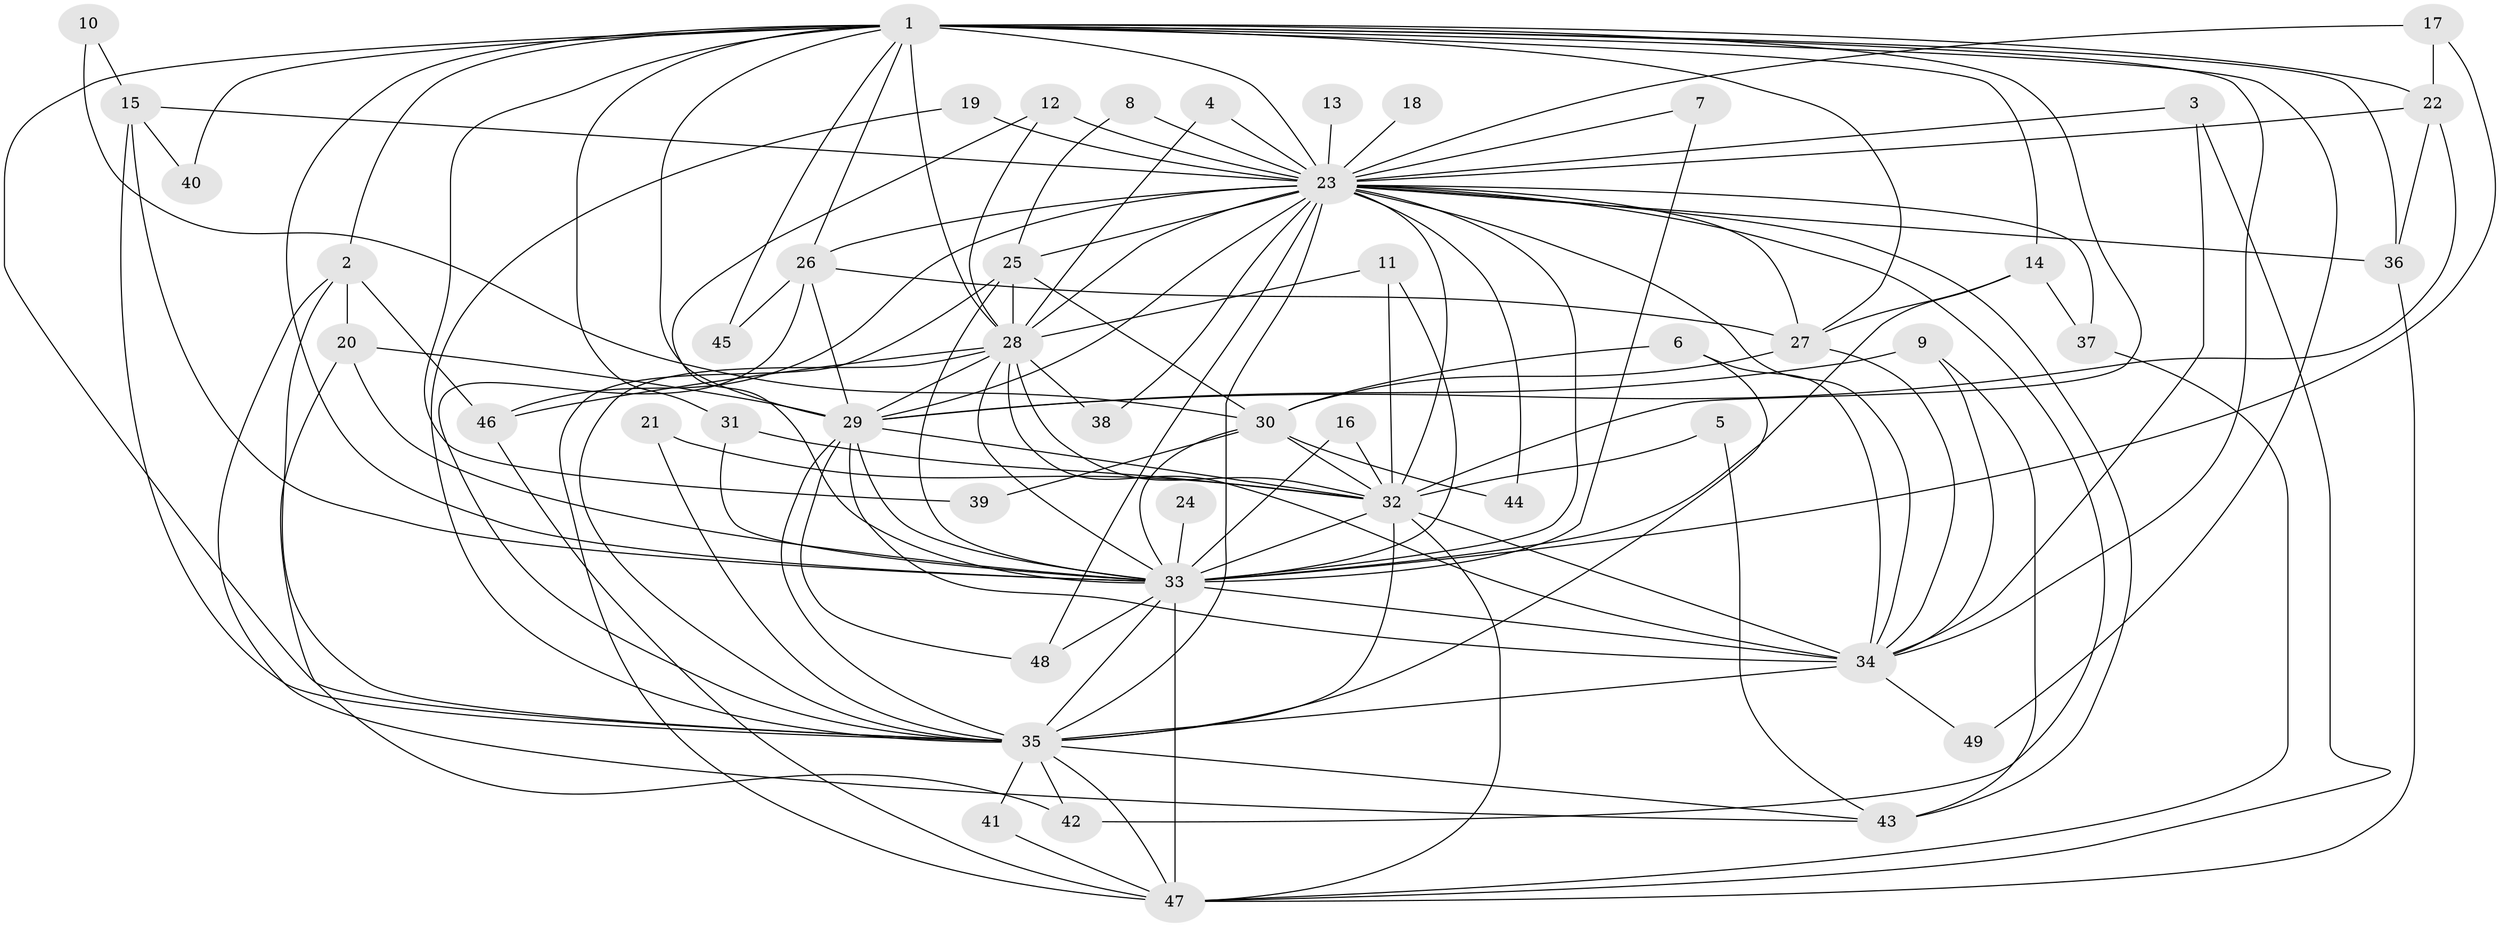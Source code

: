 // original degree distribution, {19: 0.01020408163265306, 16: 0.02040816326530612, 22: 0.01020408163265306, 17: 0.02040816326530612, 15: 0.01020408163265306, 20: 0.01020408163265306, 28: 0.01020408163265306, 29: 0.01020408163265306, 7: 0.01020408163265306, 3: 0.2755102040816326, 6: 0.030612244897959183, 2: 0.4897959183673469, 5: 0.05102040816326531, 4: 0.04081632653061224}
// Generated by graph-tools (version 1.1) at 2025/25/03/09/25 03:25:39]
// undirected, 49 vertices, 135 edges
graph export_dot {
graph [start="1"]
  node [color=gray90,style=filled];
  1;
  2;
  3;
  4;
  5;
  6;
  7;
  8;
  9;
  10;
  11;
  12;
  13;
  14;
  15;
  16;
  17;
  18;
  19;
  20;
  21;
  22;
  23;
  24;
  25;
  26;
  27;
  28;
  29;
  30;
  31;
  32;
  33;
  34;
  35;
  36;
  37;
  38;
  39;
  40;
  41;
  42;
  43;
  44;
  45;
  46;
  47;
  48;
  49;
  1 -- 2 [weight=2.0];
  1 -- 14 [weight=1.0];
  1 -- 22 [weight=1.0];
  1 -- 23 [weight=4.0];
  1 -- 26 [weight=1.0];
  1 -- 27 [weight=1.0];
  1 -- 28 [weight=2.0];
  1 -- 29 [weight=3.0];
  1 -- 31 [weight=1.0];
  1 -- 32 [weight=3.0];
  1 -- 33 [weight=2.0];
  1 -- 34 [weight=2.0];
  1 -- 35 [weight=2.0];
  1 -- 36 [weight=1.0];
  1 -- 39 [weight=1.0];
  1 -- 40 [weight=1.0];
  1 -- 45 [weight=1.0];
  1 -- 49 [weight=2.0];
  2 -- 20 [weight=1.0];
  2 -- 35 [weight=1.0];
  2 -- 43 [weight=1.0];
  2 -- 46 [weight=1.0];
  3 -- 23 [weight=1.0];
  3 -- 34 [weight=1.0];
  3 -- 47 [weight=1.0];
  4 -- 23 [weight=1.0];
  4 -- 28 [weight=1.0];
  5 -- 32 [weight=1.0];
  5 -- 43 [weight=1.0];
  6 -- 30 [weight=1.0];
  6 -- 34 [weight=1.0];
  6 -- 35 [weight=1.0];
  7 -- 23 [weight=1.0];
  7 -- 33 [weight=1.0];
  8 -- 23 [weight=1.0];
  8 -- 25 [weight=1.0];
  9 -- 29 [weight=1.0];
  9 -- 34 [weight=1.0];
  9 -- 43 [weight=1.0];
  10 -- 15 [weight=1.0];
  10 -- 30 [weight=1.0];
  11 -- 28 [weight=1.0];
  11 -- 32 [weight=1.0];
  11 -- 33 [weight=1.0];
  12 -- 23 [weight=1.0];
  12 -- 28 [weight=1.0];
  12 -- 33 [weight=1.0];
  13 -- 23 [weight=1.0];
  14 -- 27 [weight=1.0];
  14 -- 33 [weight=1.0];
  14 -- 37 [weight=1.0];
  15 -- 23 [weight=1.0];
  15 -- 33 [weight=1.0];
  15 -- 35 [weight=1.0];
  15 -- 40 [weight=1.0];
  16 -- 32 [weight=1.0];
  16 -- 33 [weight=1.0];
  17 -- 22 [weight=1.0];
  17 -- 23 [weight=1.0];
  17 -- 33 [weight=1.0];
  18 -- 23 [weight=1.0];
  19 -- 23 [weight=1.0];
  19 -- 35 [weight=1.0];
  20 -- 29 [weight=1.0];
  20 -- 33 [weight=1.0];
  20 -- 42 [weight=1.0];
  21 -- 32 [weight=1.0];
  21 -- 35 [weight=1.0];
  22 -- 23 [weight=2.0];
  22 -- 29 [weight=1.0];
  22 -- 36 [weight=1.0];
  23 -- 25 [weight=1.0];
  23 -- 26 [weight=1.0];
  23 -- 27 [weight=1.0];
  23 -- 28 [weight=3.0];
  23 -- 29 [weight=3.0];
  23 -- 32 [weight=2.0];
  23 -- 33 [weight=3.0];
  23 -- 34 [weight=2.0];
  23 -- 35 [weight=2.0];
  23 -- 36 [weight=1.0];
  23 -- 37 [weight=1.0];
  23 -- 38 [weight=2.0];
  23 -- 42 [weight=1.0];
  23 -- 43 [weight=2.0];
  23 -- 44 [weight=1.0];
  23 -- 46 [weight=1.0];
  23 -- 48 [weight=1.0];
  24 -- 33 [weight=1.0];
  25 -- 28 [weight=1.0];
  25 -- 30 [weight=1.0];
  25 -- 33 [weight=1.0];
  25 -- 47 [weight=1.0];
  26 -- 27 [weight=1.0];
  26 -- 29 [weight=1.0];
  26 -- 35 [weight=1.0];
  26 -- 45 [weight=1.0];
  27 -- 30 [weight=1.0];
  27 -- 34 [weight=1.0];
  28 -- 29 [weight=1.0];
  28 -- 32 [weight=2.0];
  28 -- 33 [weight=1.0];
  28 -- 34 [weight=1.0];
  28 -- 35 [weight=2.0];
  28 -- 38 [weight=1.0];
  28 -- 46 [weight=1.0];
  29 -- 32 [weight=1.0];
  29 -- 33 [weight=1.0];
  29 -- 34 [weight=2.0];
  29 -- 35 [weight=1.0];
  29 -- 48 [weight=1.0];
  30 -- 32 [weight=1.0];
  30 -- 33 [weight=1.0];
  30 -- 39 [weight=1.0];
  30 -- 44 [weight=1.0];
  31 -- 32 [weight=1.0];
  31 -- 33 [weight=1.0];
  32 -- 33 [weight=1.0];
  32 -- 34 [weight=1.0];
  32 -- 35 [weight=1.0];
  32 -- 47 [weight=1.0];
  33 -- 34 [weight=2.0];
  33 -- 35 [weight=2.0];
  33 -- 47 [weight=2.0];
  33 -- 48 [weight=1.0];
  34 -- 35 [weight=2.0];
  34 -- 49 [weight=1.0];
  35 -- 41 [weight=1.0];
  35 -- 42 [weight=1.0];
  35 -- 43 [weight=1.0];
  35 -- 47 [weight=1.0];
  36 -- 47 [weight=1.0];
  37 -- 47 [weight=1.0];
  41 -- 47 [weight=1.0];
  46 -- 47 [weight=1.0];
}
